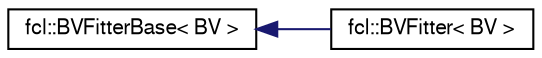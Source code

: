 digraph "Graphical Class Hierarchy"
{
  edge [fontname="FreeSans",fontsize="10",labelfontname="FreeSans",labelfontsize="10"];
  node [fontname="FreeSans",fontsize="10",shape=record];
  rankdir="LR";
  Node1 [label="fcl::BVFitterBase\< BV \>",height=0.2,width=0.4,color="black", fillcolor="white", style="filled",URL="$a00013.html",tooltip="Interface for fitting a bv given the triangles or points inside it. "];
  Node1 -> Node2 [dir="back",color="midnightblue",fontsize="10",style="solid",fontname="FreeSans"];
  Node2 [label="fcl::BVFitter\< BV \>",height=0.2,width=0.4,color="black", fillcolor="white", style="filled",URL="$a00008.html",tooltip="The class for the default algorithm fitting a bounding volume to a set of points. ..."];
}
